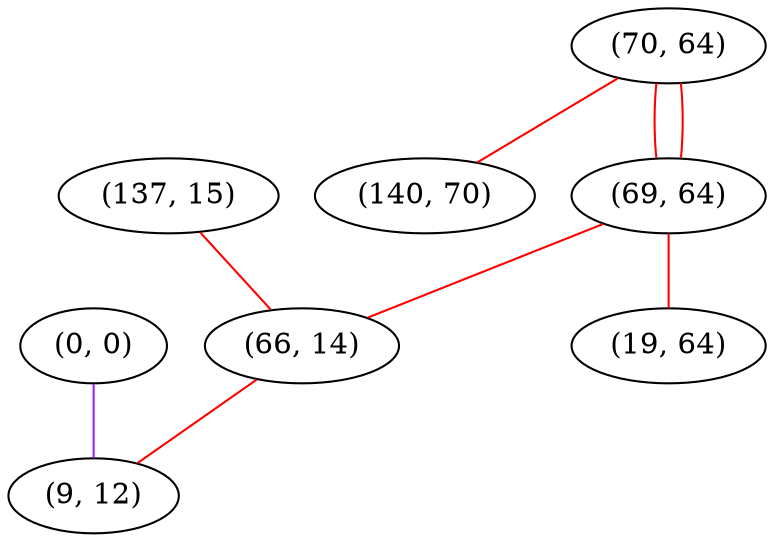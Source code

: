 graph "" {
"(0, 0)";
"(137, 15)";
"(70, 64)";
"(140, 70)";
"(69, 64)";
"(19, 64)";
"(66, 14)";
"(9, 12)";
"(0, 0)" -- "(9, 12)"  [color=purple, key=0, weight=4];
"(137, 15)" -- "(66, 14)"  [color=red, key=0, weight=1];
"(70, 64)" -- "(140, 70)"  [color=red, key=0, weight=1];
"(70, 64)" -- "(69, 64)"  [color=red, key=0, weight=1];
"(70, 64)" -- "(69, 64)"  [color=red, key=1, weight=1];
"(69, 64)" -- "(19, 64)"  [color=red, key=0, weight=1];
"(69, 64)" -- "(66, 14)"  [color=red, key=0, weight=1];
"(66, 14)" -- "(9, 12)"  [color=red, key=0, weight=1];
}
